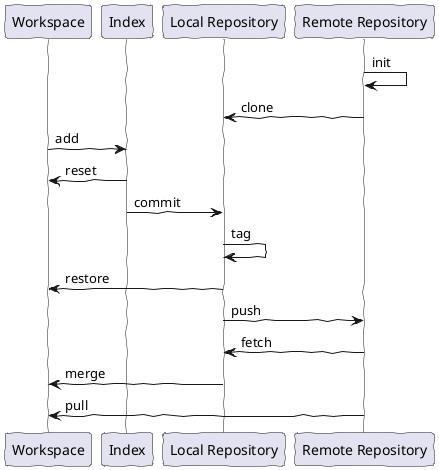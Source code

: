 @startuml
skinparam lifelineStrategy solid
'skinparam backgroundColor #EEEBDC
skinparam handwritten true

participant Workspace
participant Index
participant "Local Repository" as Local
participant "Remote Repository" as Remote

Remote -> Remote    : init
Remote -> Local     : clone
Workspace -> Index  : add
Index -> Workspace  : reset
Index -> Local      : commit
Local -> Local      : tag
Local -> Workspace  : restore
Local -> Remote     : push
Remote -> Local     : fetch
Local -> Workspace  : merge
Remote -> Workspace : pull

@enduml

